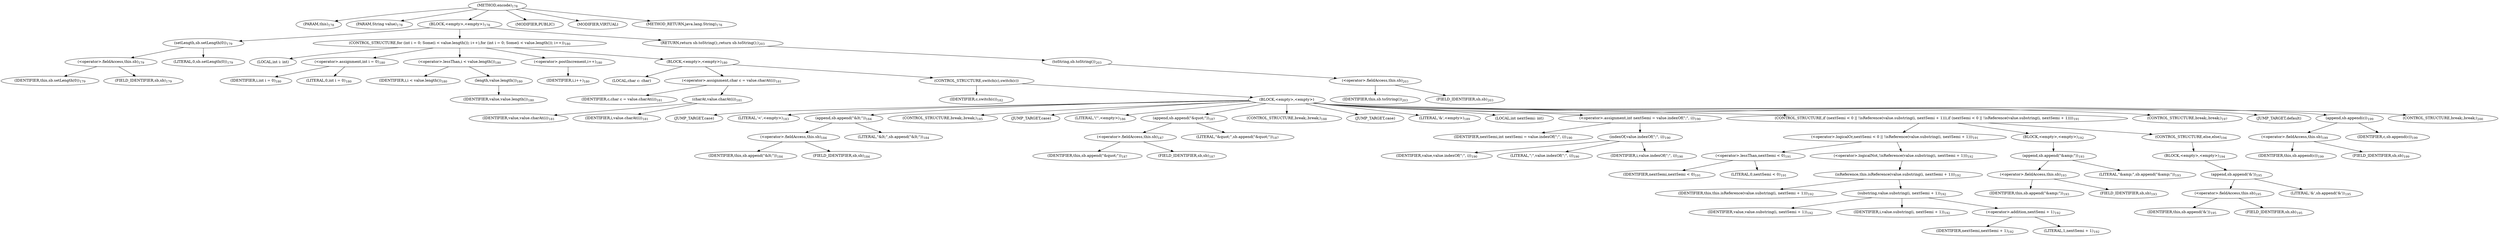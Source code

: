 digraph "encode" {  
"268" [label = <(METHOD,encode)<SUB>178</SUB>> ]
"7" [label = <(PARAM,this)<SUB>178</SUB>> ]
"269" [label = <(PARAM,String value)<SUB>178</SUB>> ]
"270" [label = <(BLOCK,&lt;empty&gt;,&lt;empty&gt;)<SUB>178</SUB>> ]
"271" [label = <(setLength,sb.setLength(0))<SUB>179</SUB>> ]
"272" [label = <(&lt;operator&gt;.fieldAccess,this.sb)<SUB>179</SUB>> ]
"273" [label = <(IDENTIFIER,this,sb.setLength(0))<SUB>179</SUB>> ]
"274" [label = <(FIELD_IDENTIFIER,sb,sb)<SUB>179</SUB>> ]
"275" [label = <(LITERAL,0,sb.setLength(0))<SUB>179</SUB>> ]
"276" [label = <(CONTROL_STRUCTURE,for (int i = 0; Some(i &lt; value.length()); i++),for (int i = 0; Some(i &lt; value.length()); i++))<SUB>180</SUB>> ]
"277" [label = <(LOCAL,int i: int)> ]
"278" [label = <(&lt;operator&gt;.assignment,int i = 0)<SUB>180</SUB>> ]
"279" [label = <(IDENTIFIER,i,int i = 0)<SUB>180</SUB>> ]
"280" [label = <(LITERAL,0,int i = 0)<SUB>180</SUB>> ]
"281" [label = <(&lt;operator&gt;.lessThan,i &lt; value.length())<SUB>180</SUB>> ]
"282" [label = <(IDENTIFIER,i,i &lt; value.length())<SUB>180</SUB>> ]
"283" [label = <(length,value.length())<SUB>180</SUB>> ]
"284" [label = <(IDENTIFIER,value,value.length())<SUB>180</SUB>> ]
"285" [label = <(&lt;operator&gt;.postIncrement,i++)<SUB>180</SUB>> ]
"286" [label = <(IDENTIFIER,i,i++)<SUB>180</SUB>> ]
"287" [label = <(BLOCK,&lt;empty&gt;,&lt;empty&gt;)<SUB>180</SUB>> ]
"288" [label = <(LOCAL,char c: char)> ]
"289" [label = <(&lt;operator&gt;.assignment,char c = value.charAt(i))<SUB>181</SUB>> ]
"290" [label = <(IDENTIFIER,c,char c = value.charAt(i))<SUB>181</SUB>> ]
"291" [label = <(charAt,value.charAt(i))<SUB>181</SUB>> ]
"292" [label = <(IDENTIFIER,value,value.charAt(i))<SUB>181</SUB>> ]
"293" [label = <(IDENTIFIER,i,value.charAt(i))<SUB>181</SUB>> ]
"294" [label = <(CONTROL_STRUCTURE,switch(c),switch(c))> ]
"295" [label = <(IDENTIFIER,c,switch(c))<SUB>182</SUB>> ]
"296" [label = <(BLOCK,&lt;empty&gt;,&lt;empty&gt;)> ]
"297" [label = <(JUMP_TARGET,case)> ]
"298" [label = <(LITERAL,'&lt;',&lt;empty&gt;)<SUB>183</SUB>> ]
"299" [label = <(append,sb.append(&quot;&amp;lt;&quot;))<SUB>184</SUB>> ]
"300" [label = <(&lt;operator&gt;.fieldAccess,this.sb)<SUB>184</SUB>> ]
"301" [label = <(IDENTIFIER,this,sb.append(&quot;&amp;lt;&quot;))<SUB>184</SUB>> ]
"302" [label = <(FIELD_IDENTIFIER,sb,sb)<SUB>184</SUB>> ]
"303" [label = <(LITERAL,&quot;&amp;lt;&quot;,sb.append(&quot;&amp;lt;&quot;))<SUB>184</SUB>> ]
"304" [label = <(CONTROL_STRUCTURE,break;,break;)<SUB>185</SUB>> ]
"305" [label = <(JUMP_TARGET,case)> ]
"306" [label = <(LITERAL,'\&quot;',&lt;empty&gt;)<SUB>186</SUB>> ]
"307" [label = <(append,sb.append(&quot;&amp;quot;&quot;))<SUB>187</SUB>> ]
"308" [label = <(&lt;operator&gt;.fieldAccess,this.sb)<SUB>187</SUB>> ]
"309" [label = <(IDENTIFIER,this,sb.append(&quot;&amp;quot;&quot;))<SUB>187</SUB>> ]
"310" [label = <(FIELD_IDENTIFIER,sb,sb)<SUB>187</SUB>> ]
"311" [label = <(LITERAL,&quot;&amp;quot;&quot;,sb.append(&quot;&amp;quot;&quot;))<SUB>187</SUB>> ]
"312" [label = <(CONTROL_STRUCTURE,break;,break;)<SUB>188</SUB>> ]
"313" [label = <(JUMP_TARGET,case)> ]
"314" [label = <(LITERAL,'&amp;',&lt;empty&gt;)<SUB>189</SUB>> ]
"315" [label = <(LOCAL,int nextSemi: int)> ]
"316" [label = <(&lt;operator&gt;.assignment,int nextSemi = value.indexOf(&quot;;&quot;, i))<SUB>190</SUB>> ]
"317" [label = <(IDENTIFIER,nextSemi,int nextSemi = value.indexOf(&quot;;&quot;, i))<SUB>190</SUB>> ]
"318" [label = <(indexOf,value.indexOf(&quot;;&quot;, i))<SUB>190</SUB>> ]
"319" [label = <(IDENTIFIER,value,value.indexOf(&quot;;&quot;, i))<SUB>190</SUB>> ]
"320" [label = <(LITERAL,&quot;;&quot;,value.indexOf(&quot;;&quot;, i))<SUB>190</SUB>> ]
"321" [label = <(IDENTIFIER,i,value.indexOf(&quot;;&quot;, i))<SUB>190</SUB>> ]
"322" [label = <(CONTROL_STRUCTURE,if (nextSemi &lt; 0 || !isReference(value.substring(i, nextSemi + 1))),if (nextSemi &lt; 0 || !isReference(value.substring(i, nextSemi + 1))))<SUB>191</SUB>> ]
"323" [label = <(&lt;operator&gt;.logicalOr,nextSemi &lt; 0 || !isReference(value.substring(i, nextSemi + 1)))<SUB>191</SUB>> ]
"324" [label = <(&lt;operator&gt;.lessThan,nextSemi &lt; 0)<SUB>191</SUB>> ]
"325" [label = <(IDENTIFIER,nextSemi,nextSemi &lt; 0)<SUB>191</SUB>> ]
"326" [label = <(LITERAL,0,nextSemi &lt; 0)<SUB>191</SUB>> ]
"327" [label = <(&lt;operator&gt;.logicalNot,!isReference(value.substring(i, nextSemi + 1)))<SUB>192</SUB>> ]
"328" [label = <(isReference,this.isReference(value.substring(i, nextSemi + 1)))<SUB>192</SUB>> ]
"6" [label = <(IDENTIFIER,this,this.isReference(value.substring(i, nextSemi + 1)))<SUB>192</SUB>> ]
"329" [label = <(substring,value.substring(i, nextSemi + 1))<SUB>192</SUB>> ]
"330" [label = <(IDENTIFIER,value,value.substring(i, nextSemi + 1))<SUB>192</SUB>> ]
"331" [label = <(IDENTIFIER,i,value.substring(i, nextSemi + 1))<SUB>192</SUB>> ]
"332" [label = <(&lt;operator&gt;.addition,nextSemi + 1)<SUB>192</SUB>> ]
"333" [label = <(IDENTIFIER,nextSemi,nextSemi + 1)<SUB>192</SUB>> ]
"334" [label = <(LITERAL,1,nextSemi + 1)<SUB>192</SUB>> ]
"335" [label = <(BLOCK,&lt;empty&gt;,&lt;empty&gt;)<SUB>192</SUB>> ]
"336" [label = <(append,sb.append(&quot;&amp;amp;&quot;))<SUB>193</SUB>> ]
"337" [label = <(&lt;operator&gt;.fieldAccess,this.sb)<SUB>193</SUB>> ]
"338" [label = <(IDENTIFIER,this,sb.append(&quot;&amp;amp;&quot;))<SUB>193</SUB>> ]
"339" [label = <(FIELD_IDENTIFIER,sb,sb)<SUB>193</SUB>> ]
"340" [label = <(LITERAL,&quot;&amp;amp;&quot;,sb.append(&quot;&amp;amp;&quot;))<SUB>193</SUB>> ]
"341" [label = <(CONTROL_STRUCTURE,else,else)<SUB>194</SUB>> ]
"342" [label = <(BLOCK,&lt;empty&gt;,&lt;empty&gt;)<SUB>194</SUB>> ]
"343" [label = <(append,sb.append('&amp;'))<SUB>195</SUB>> ]
"344" [label = <(&lt;operator&gt;.fieldAccess,this.sb)<SUB>195</SUB>> ]
"345" [label = <(IDENTIFIER,this,sb.append('&amp;'))<SUB>195</SUB>> ]
"346" [label = <(FIELD_IDENTIFIER,sb,sb)<SUB>195</SUB>> ]
"347" [label = <(LITERAL,'&amp;',sb.append('&amp;'))<SUB>195</SUB>> ]
"348" [label = <(CONTROL_STRUCTURE,break;,break;)<SUB>197</SUB>> ]
"349" [label = <(JUMP_TARGET,default)> ]
"350" [label = <(append,sb.append(c))<SUB>199</SUB>> ]
"351" [label = <(&lt;operator&gt;.fieldAccess,this.sb)<SUB>199</SUB>> ]
"352" [label = <(IDENTIFIER,this,sb.append(c))<SUB>199</SUB>> ]
"353" [label = <(FIELD_IDENTIFIER,sb,sb)<SUB>199</SUB>> ]
"354" [label = <(IDENTIFIER,c,sb.append(c))<SUB>199</SUB>> ]
"355" [label = <(CONTROL_STRUCTURE,break;,break;)<SUB>200</SUB>> ]
"356" [label = <(RETURN,return sb.toString();,return sb.toString();)<SUB>203</SUB>> ]
"357" [label = <(toString,sb.toString())<SUB>203</SUB>> ]
"358" [label = <(&lt;operator&gt;.fieldAccess,this.sb)<SUB>203</SUB>> ]
"359" [label = <(IDENTIFIER,this,sb.toString())<SUB>203</SUB>> ]
"360" [label = <(FIELD_IDENTIFIER,sb,sb)<SUB>203</SUB>> ]
"361" [label = <(MODIFIER,PUBLIC)> ]
"362" [label = <(MODIFIER,VIRTUAL)> ]
"363" [label = <(METHOD_RETURN,java.lang.String)<SUB>178</SUB>> ]
  "268" -> "7" 
  "268" -> "269" 
  "268" -> "270" 
  "268" -> "361" 
  "268" -> "362" 
  "268" -> "363" 
  "270" -> "271" 
  "270" -> "276" 
  "270" -> "356" 
  "271" -> "272" 
  "271" -> "275" 
  "272" -> "273" 
  "272" -> "274" 
  "276" -> "277" 
  "276" -> "278" 
  "276" -> "281" 
  "276" -> "285" 
  "276" -> "287" 
  "278" -> "279" 
  "278" -> "280" 
  "281" -> "282" 
  "281" -> "283" 
  "283" -> "284" 
  "285" -> "286" 
  "287" -> "288" 
  "287" -> "289" 
  "287" -> "294" 
  "289" -> "290" 
  "289" -> "291" 
  "291" -> "292" 
  "291" -> "293" 
  "294" -> "295" 
  "294" -> "296" 
  "296" -> "297" 
  "296" -> "298" 
  "296" -> "299" 
  "296" -> "304" 
  "296" -> "305" 
  "296" -> "306" 
  "296" -> "307" 
  "296" -> "312" 
  "296" -> "313" 
  "296" -> "314" 
  "296" -> "315" 
  "296" -> "316" 
  "296" -> "322" 
  "296" -> "348" 
  "296" -> "349" 
  "296" -> "350" 
  "296" -> "355" 
  "299" -> "300" 
  "299" -> "303" 
  "300" -> "301" 
  "300" -> "302" 
  "307" -> "308" 
  "307" -> "311" 
  "308" -> "309" 
  "308" -> "310" 
  "316" -> "317" 
  "316" -> "318" 
  "318" -> "319" 
  "318" -> "320" 
  "318" -> "321" 
  "322" -> "323" 
  "322" -> "335" 
  "322" -> "341" 
  "323" -> "324" 
  "323" -> "327" 
  "324" -> "325" 
  "324" -> "326" 
  "327" -> "328" 
  "328" -> "6" 
  "328" -> "329" 
  "329" -> "330" 
  "329" -> "331" 
  "329" -> "332" 
  "332" -> "333" 
  "332" -> "334" 
  "335" -> "336" 
  "336" -> "337" 
  "336" -> "340" 
  "337" -> "338" 
  "337" -> "339" 
  "341" -> "342" 
  "342" -> "343" 
  "343" -> "344" 
  "343" -> "347" 
  "344" -> "345" 
  "344" -> "346" 
  "350" -> "351" 
  "350" -> "354" 
  "351" -> "352" 
  "351" -> "353" 
  "356" -> "357" 
  "357" -> "358" 
  "358" -> "359" 
  "358" -> "360" 
}
